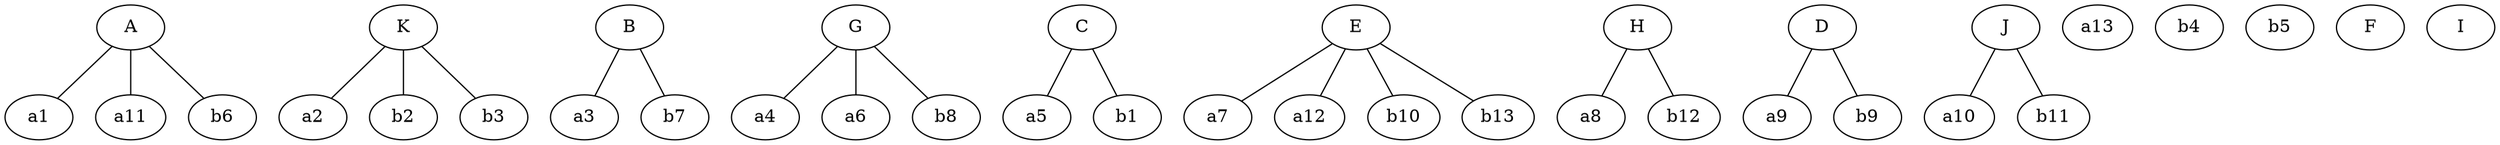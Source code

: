 graph "channel" {
    a1 [pos="30,30"];
    a2 [pos="60,30"];
    a3 [pos="90,30"];
    a4 [pos="120,30"];
    a5 [pos="150,30"];
    a6 [pos="180,30"];
    a7 [pos="210,30"];
    a8 [pos="240,30"];
    a9 [pos="270,30"];
    a10 [pos="300,30"];
    a11 [pos="330,30"];
    a12 [pos="360,30"];
    a13 [pos="390,30"];
    b1 [pos="30,100"];
    b2 [pos="60,100"];
    b3 [pos="90,100"];
    b4 [pos="120,100"];
    b5 [pos="150,100"];
    b6 [pos="180,100"];
    b7 [pos="210,100"];
    b8 [pos="240,100"];
    b9 [pos="270,100"];
    b10 [pos="300,100"];
    b11 [pos="330,100"];
    b12 [pos="360,100"];
    b13 [pos="390,100"];
    A [type="net"];
    B [type="net"];
    C [type="net"];
    D [type="net"];
    E [type="net"];
    F [type="net"];
    G [type="net"];
    H [type="net"];
    I [type="net"];
    J [type="net"];
    K [type="net"];
    K -- a2 [];
    K -- b2 [];
    K -- b3 [];
    A -- a1 [];
    A -- a11 [];
    A -- b6 [];
    B -- a3 [];
    B -- b7 [];
    G -- a4 [];
    G -- b8 [];
    G -- a6 [];
    C -- a5 [];
    C -- b1 [];
    E -- a7 [];
    E -- a12 [];
    E -- b10 [];
    E -- b13 [];
    H -- a8 [];
    H -- b12 [];
    D -- a9 [];
    D -- b9 [];
    J -- a10 [];
    J -- b11 [];
}